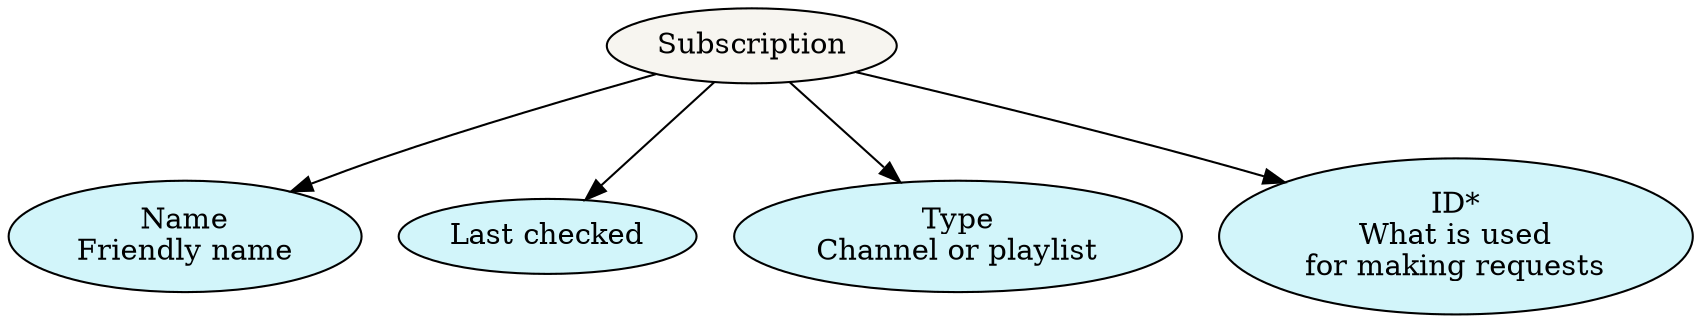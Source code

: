 digraph G {
    root = subscription;
    overlap = scale;

    // Root node
    node [style=filled, fillcolor="#f7f5f0"];
    subscription [label="Subscription"];


    // Attributes
    node [style=filled, fillcolor="#d2f5fa"];

    name [label="Name\nFriendly name"];
    last_checked [label="Last checked"];
    type [label="Type\nChannel or playlist"];
    id [label="ID*\nWhat is used\nfor making requests"];

    // Connections
    subscription -> name;
    subscription -> last_checked;
    subscription -> type;
    subscription -> id;
}
